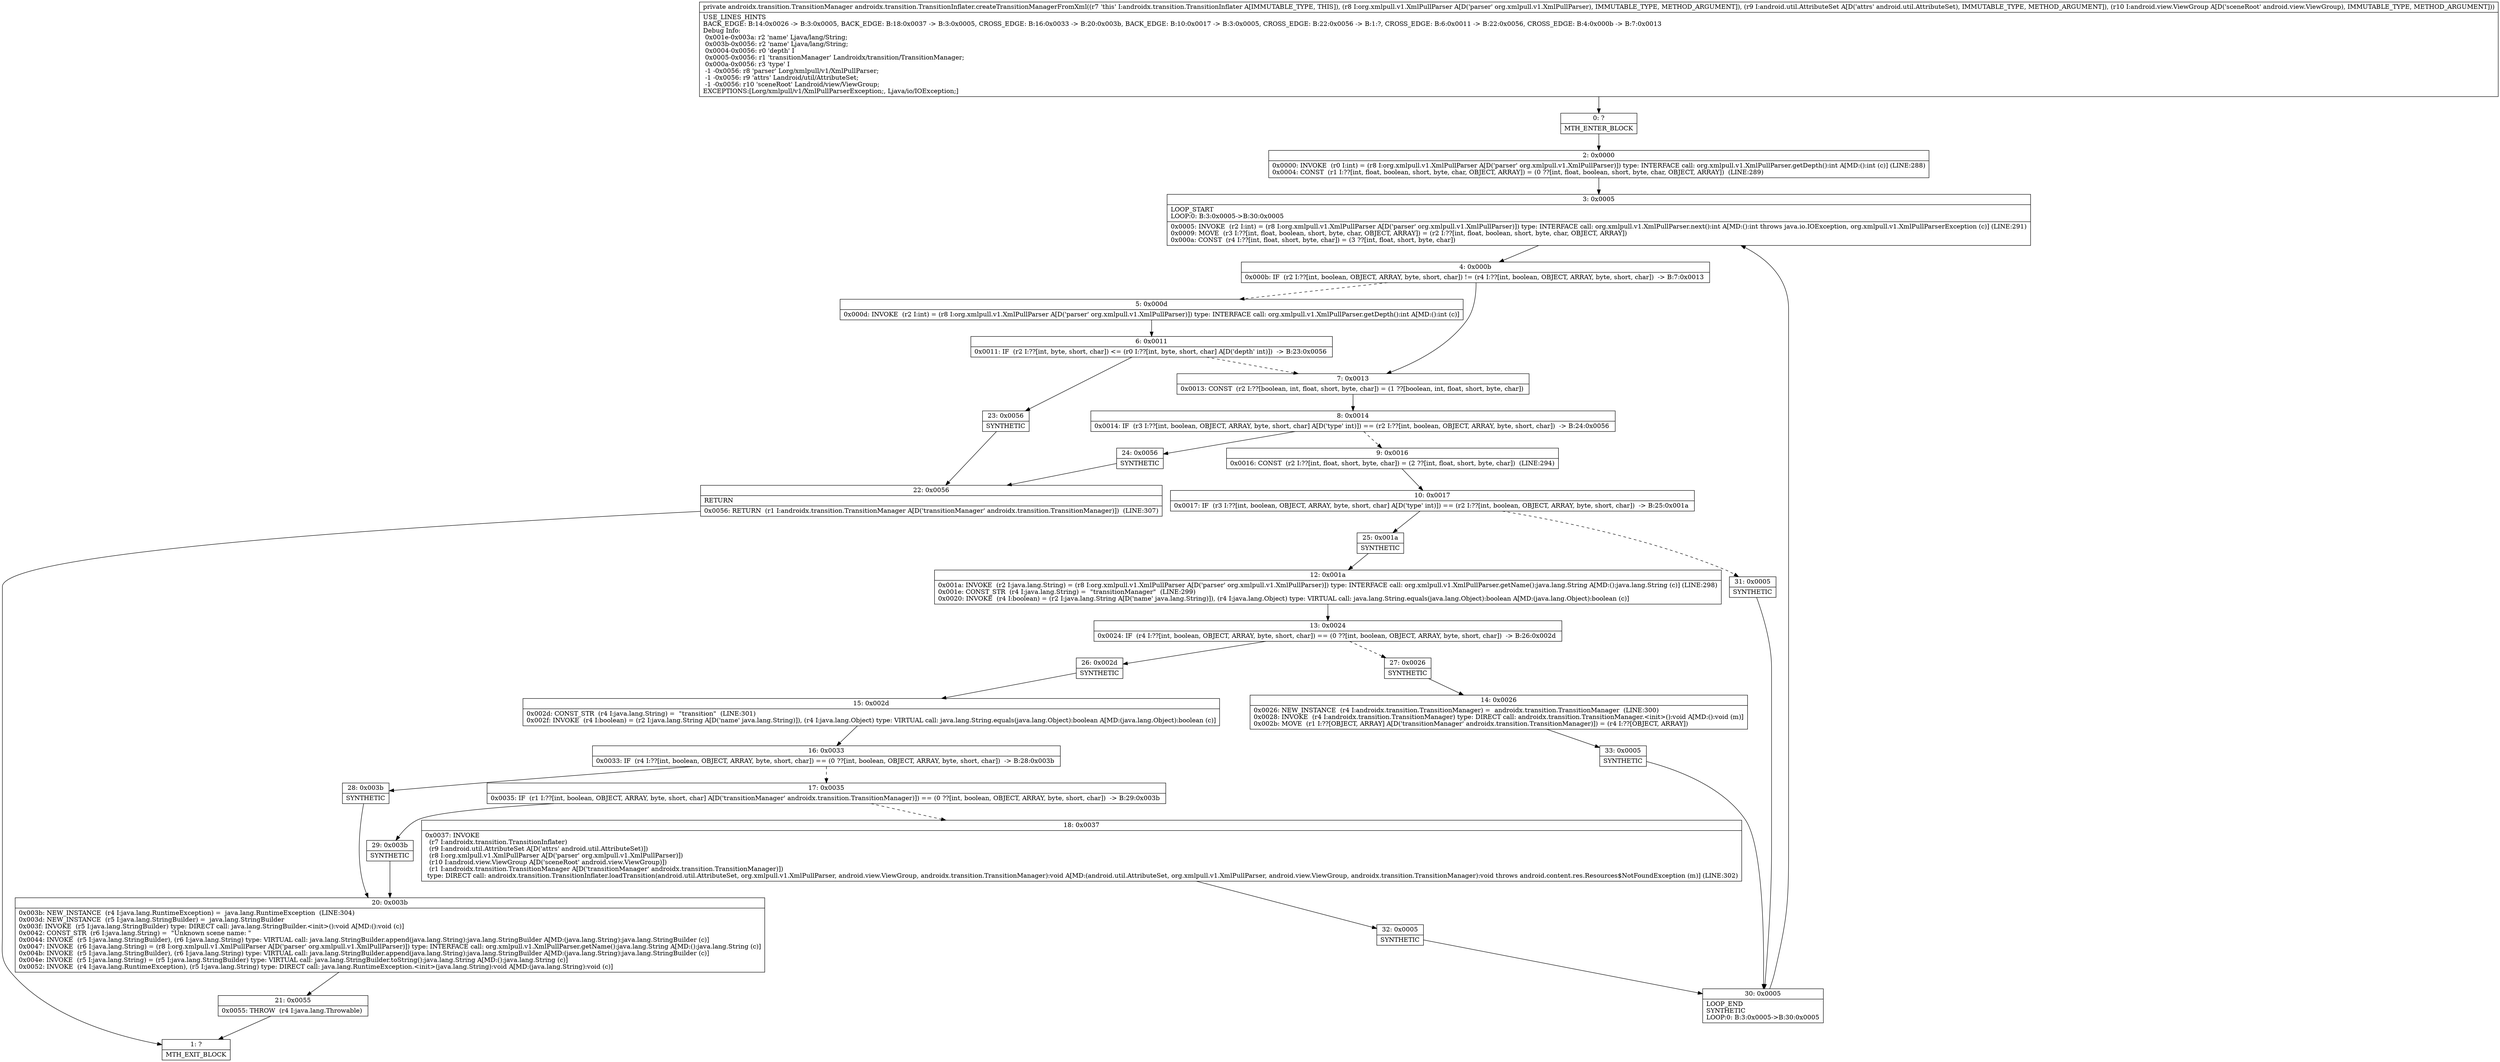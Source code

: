 digraph "CFG forandroidx.transition.TransitionInflater.createTransitionManagerFromXml(Lorg\/xmlpull\/v1\/XmlPullParser;Landroid\/util\/AttributeSet;Landroid\/view\/ViewGroup;)Landroidx\/transition\/TransitionManager;" {
Node_0 [shape=record,label="{0\:\ ?|MTH_ENTER_BLOCK\l}"];
Node_2 [shape=record,label="{2\:\ 0x0000|0x0000: INVOKE  (r0 I:int) = (r8 I:org.xmlpull.v1.XmlPullParser A[D('parser' org.xmlpull.v1.XmlPullParser)]) type: INTERFACE call: org.xmlpull.v1.XmlPullParser.getDepth():int A[MD:():int (c)] (LINE:288)\l0x0004: CONST  (r1 I:??[int, float, boolean, short, byte, char, OBJECT, ARRAY]) = (0 ??[int, float, boolean, short, byte, char, OBJECT, ARRAY])  (LINE:289)\l}"];
Node_3 [shape=record,label="{3\:\ 0x0005|LOOP_START\lLOOP:0: B:3:0x0005\-\>B:30:0x0005\l|0x0005: INVOKE  (r2 I:int) = (r8 I:org.xmlpull.v1.XmlPullParser A[D('parser' org.xmlpull.v1.XmlPullParser)]) type: INTERFACE call: org.xmlpull.v1.XmlPullParser.next():int A[MD:():int throws java.io.IOException, org.xmlpull.v1.XmlPullParserException (c)] (LINE:291)\l0x0009: MOVE  (r3 I:??[int, float, boolean, short, byte, char, OBJECT, ARRAY]) = (r2 I:??[int, float, boolean, short, byte, char, OBJECT, ARRAY]) \l0x000a: CONST  (r4 I:??[int, float, short, byte, char]) = (3 ??[int, float, short, byte, char]) \l}"];
Node_4 [shape=record,label="{4\:\ 0x000b|0x000b: IF  (r2 I:??[int, boolean, OBJECT, ARRAY, byte, short, char]) != (r4 I:??[int, boolean, OBJECT, ARRAY, byte, short, char])  \-\> B:7:0x0013 \l}"];
Node_5 [shape=record,label="{5\:\ 0x000d|0x000d: INVOKE  (r2 I:int) = (r8 I:org.xmlpull.v1.XmlPullParser A[D('parser' org.xmlpull.v1.XmlPullParser)]) type: INTERFACE call: org.xmlpull.v1.XmlPullParser.getDepth():int A[MD:():int (c)]\l}"];
Node_6 [shape=record,label="{6\:\ 0x0011|0x0011: IF  (r2 I:??[int, byte, short, char]) \<= (r0 I:??[int, byte, short, char] A[D('depth' int)])  \-\> B:23:0x0056 \l}"];
Node_23 [shape=record,label="{23\:\ 0x0056|SYNTHETIC\l}"];
Node_22 [shape=record,label="{22\:\ 0x0056|RETURN\l|0x0056: RETURN  (r1 I:androidx.transition.TransitionManager A[D('transitionManager' androidx.transition.TransitionManager)])  (LINE:307)\l}"];
Node_1 [shape=record,label="{1\:\ ?|MTH_EXIT_BLOCK\l}"];
Node_7 [shape=record,label="{7\:\ 0x0013|0x0013: CONST  (r2 I:??[boolean, int, float, short, byte, char]) = (1 ??[boolean, int, float, short, byte, char]) \l}"];
Node_8 [shape=record,label="{8\:\ 0x0014|0x0014: IF  (r3 I:??[int, boolean, OBJECT, ARRAY, byte, short, char] A[D('type' int)]) == (r2 I:??[int, boolean, OBJECT, ARRAY, byte, short, char])  \-\> B:24:0x0056 \l}"];
Node_9 [shape=record,label="{9\:\ 0x0016|0x0016: CONST  (r2 I:??[int, float, short, byte, char]) = (2 ??[int, float, short, byte, char])  (LINE:294)\l}"];
Node_10 [shape=record,label="{10\:\ 0x0017|0x0017: IF  (r3 I:??[int, boolean, OBJECT, ARRAY, byte, short, char] A[D('type' int)]) == (r2 I:??[int, boolean, OBJECT, ARRAY, byte, short, char])  \-\> B:25:0x001a \l}"];
Node_25 [shape=record,label="{25\:\ 0x001a|SYNTHETIC\l}"];
Node_12 [shape=record,label="{12\:\ 0x001a|0x001a: INVOKE  (r2 I:java.lang.String) = (r8 I:org.xmlpull.v1.XmlPullParser A[D('parser' org.xmlpull.v1.XmlPullParser)]) type: INTERFACE call: org.xmlpull.v1.XmlPullParser.getName():java.lang.String A[MD:():java.lang.String (c)] (LINE:298)\l0x001e: CONST_STR  (r4 I:java.lang.String) =  \"transitionManager\"  (LINE:299)\l0x0020: INVOKE  (r4 I:boolean) = (r2 I:java.lang.String A[D('name' java.lang.String)]), (r4 I:java.lang.Object) type: VIRTUAL call: java.lang.String.equals(java.lang.Object):boolean A[MD:(java.lang.Object):boolean (c)]\l}"];
Node_13 [shape=record,label="{13\:\ 0x0024|0x0024: IF  (r4 I:??[int, boolean, OBJECT, ARRAY, byte, short, char]) == (0 ??[int, boolean, OBJECT, ARRAY, byte, short, char])  \-\> B:26:0x002d \l}"];
Node_26 [shape=record,label="{26\:\ 0x002d|SYNTHETIC\l}"];
Node_15 [shape=record,label="{15\:\ 0x002d|0x002d: CONST_STR  (r4 I:java.lang.String) =  \"transition\"  (LINE:301)\l0x002f: INVOKE  (r4 I:boolean) = (r2 I:java.lang.String A[D('name' java.lang.String)]), (r4 I:java.lang.Object) type: VIRTUAL call: java.lang.String.equals(java.lang.Object):boolean A[MD:(java.lang.Object):boolean (c)]\l}"];
Node_16 [shape=record,label="{16\:\ 0x0033|0x0033: IF  (r4 I:??[int, boolean, OBJECT, ARRAY, byte, short, char]) == (0 ??[int, boolean, OBJECT, ARRAY, byte, short, char])  \-\> B:28:0x003b \l}"];
Node_17 [shape=record,label="{17\:\ 0x0035|0x0035: IF  (r1 I:??[int, boolean, OBJECT, ARRAY, byte, short, char] A[D('transitionManager' androidx.transition.TransitionManager)]) == (0 ??[int, boolean, OBJECT, ARRAY, byte, short, char])  \-\> B:29:0x003b \l}"];
Node_18 [shape=record,label="{18\:\ 0x0037|0x0037: INVOKE  \l  (r7 I:androidx.transition.TransitionInflater)\l  (r9 I:android.util.AttributeSet A[D('attrs' android.util.AttributeSet)])\l  (r8 I:org.xmlpull.v1.XmlPullParser A[D('parser' org.xmlpull.v1.XmlPullParser)])\l  (r10 I:android.view.ViewGroup A[D('sceneRoot' android.view.ViewGroup)])\l  (r1 I:androidx.transition.TransitionManager A[D('transitionManager' androidx.transition.TransitionManager)])\l type: DIRECT call: androidx.transition.TransitionInflater.loadTransition(android.util.AttributeSet, org.xmlpull.v1.XmlPullParser, android.view.ViewGroup, androidx.transition.TransitionManager):void A[MD:(android.util.AttributeSet, org.xmlpull.v1.XmlPullParser, android.view.ViewGroup, androidx.transition.TransitionManager):void throws android.content.res.Resources$NotFoundException (m)] (LINE:302)\l}"];
Node_32 [shape=record,label="{32\:\ 0x0005|SYNTHETIC\l}"];
Node_30 [shape=record,label="{30\:\ 0x0005|LOOP_END\lSYNTHETIC\lLOOP:0: B:3:0x0005\-\>B:30:0x0005\l}"];
Node_29 [shape=record,label="{29\:\ 0x003b|SYNTHETIC\l}"];
Node_20 [shape=record,label="{20\:\ 0x003b|0x003b: NEW_INSTANCE  (r4 I:java.lang.RuntimeException) =  java.lang.RuntimeException  (LINE:304)\l0x003d: NEW_INSTANCE  (r5 I:java.lang.StringBuilder) =  java.lang.StringBuilder \l0x003f: INVOKE  (r5 I:java.lang.StringBuilder) type: DIRECT call: java.lang.StringBuilder.\<init\>():void A[MD:():void (c)]\l0x0042: CONST_STR  (r6 I:java.lang.String) =  \"Unknown scene name: \" \l0x0044: INVOKE  (r5 I:java.lang.StringBuilder), (r6 I:java.lang.String) type: VIRTUAL call: java.lang.StringBuilder.append(java.lang.String):java.lang.StringBuilder A[MD:(java.lang.String):java.lang.StringBuilder (c)]\l0x0047: INVOKE  (r6 I:java.lang.String) = (r8 I:org.xmlpull.v1.XmlPullParser A[D('parser' org.xmlpull.v1.XmlPullParser)]) type: INTERFACE call: org.xmlpull.v1.XmlPullParser.getName():java.lang.String A[MD:():java.lang.String (c)]\l0x004b: INVOKE  (r5 I:java.lang.StringBuilder), (r6 I:java.lang.String) type: VIRTUAL call: java.lang.StringBuilder.append(java.lang.String):java.lang.StringBuilder A[MD:(java.lang.String):java.lang.StringBuilder (c)]\l0x004e: INVOKE  (r5 I:java.lang.String) = (r5 I:java.lang.StringBuilder) type: VIRTUAL call: java.lang.StringBuilder.toString():java.lang.String A[MD:():java.lang.String (c)]\l0x0052: INVOKE  (r4 I:java.lang.RuntimeException), (r5 I:java.lang.String) type: DIRECT call: java.lang.RuntimeException.\<init\>(java.lang.String):void A[MD:(java.lang.String):void (c)]\l}"];
Node_21 [shape=record,label="{21\:\ 0x0055|0x0055: THROW  (r4 I:java.lang.Throwable) \l}"];
Node_28 [shape=record,label="{28\:\ 0x003b|SYNTHETIC\l}"];
Node_27 [shape=record,label="{27\:\ 0x0026|SYNTHETIC\l}"];
Node_14 [shape=record,label="{14\:\ 0x0026|0x0026: NEW_INSTANCE  (r4 I:androidx.transition.TransitionManager) =  androidx.transition.TransitionManager  (LINE:300)\l0x0028: INVOKE  (r4 I:androidx.transition.TransitionManager) type: DIRECT call: androidx.transition.TransitionManager.\<init\>():void A[MD:():void (m)]\l0x002b: MOVE  (r1 I:??[OBJECT, ARRAY] A[D('transitionManager' androidx.transition.TransitionManager)]) = (r4 I:??[OBJECT, ARRAY]) \l}"];
Node_33 [shape=record,label="{33\:\ 0x0005|SYNTHETIC\l}"];
Node_31 [shape=record,label="{31\:\ 0x0005|SYNTHETIC\l}"];
Node_24 [shape=record,label="{24\:\ 0x0056|SYNTHETIC\l}"];
MethodNode[shape=record,label="{private androidx.transition.TransitionManager androidx.transition.TransitionInflater.createTransitionManagerFromXml((r7 'this' I:androidx.transition.TransitionInflater A[IMMUTABLE_TYPE, THIS]), (r8 I:org.xmlpull.v1.XmlPullParser A[D('parser' org.xmlpull.v1.XmlPullParser), IMMUTABLE_TYPE, METHOD_ARGUMENT]), (r9 I:android.util.AttributeSet A[D('attrs' android.util.AttributeSet), IMMUTABLE_TYPE, METHOD_ARGUMENT]), (r10 I:android.view.ViewGroup A[D('sceneRoot' android.view.ViewGroup), IMMUTABLE_TYPE, METHOD_ARGUMENT]))  | USE_LINES_HINTS\lBACK_EDGE: B:14:0x0026 \-\> B:3:0x0005, BACK_EDGE: B:18:0x0037 \-\> B:3:0x0005, CROSS_EDGE: B:16:0x0033 \-\> B:20:0x003b, BACK_EDGE: B:10:0x0017 \-\> B:3:0x0005, CROSS_EDGE: B:22:0x0056 \-\> B:1:?, CROSS_EDGE: B:6:0x0011 \-\> B:22:0x0056, CROSS_EDGE: B:4:0x000b \-\> B:7:0x0013\lDebug Info:\l  0x001e\-0x003a: r2 'name' Ljava\/lang\/String;\l  0x003b\-0x0056: r2 'name' Ljava\/lang\/String;\l  0x0004\-0x0056: r0 'depth' I\l  0x0005\-0x0056: r1 'transitionManager' Landroidx\/transition\/TransitionManager;\l  0x000a\-0x0056: r3 'type' I\l  \-1 \-0x0056: r8 'parser' Lorg\/xmlpull\/v1\/XmlPullParser;\l  \-1 \-0x0056: r9 'attrs' Landroid\/util\/AttributeSet;\l  \-1 \-0x0056: r10 'sceneRoot' Landroid\/view\/ViewGroup;\lEXCEPTIONS:[Lorg\/xmlpull\/v1\/XmlPullParserException;, Ljava\/io\/IOException;]\l}"];
MethodNode -> Node_0;Node_0 -> Node_2;
Node_2 -> Node_3;
Node_3 -> Node_4;
Node_4 -> Node_5[style=dashed];
Node_4 -> Node_7;
Node_5 -> Node_6;
Node_6 -> Node_7[style=dashed];
Node_6 -> Node_23;
Node_23 -> Node_22;
Node_22 -> Node_1;
Node_7 -> Node_8;
Node_8 -> Node_9[style=dashed];
Node_8 -> Node_24;
Node_9 -> Node_10;
Node_10 -> Node_25;
Node_10 -> Node_31[style=dashed];
Node_25 -> Node_12;
Node_12 -> Node_13;
Node_13 -> Node_26;
Node_13 -> Node_27[style=dashed];
Node_26 -> Node_15;
Node_15 -> Node_16;
Node_16 -> Node_17[style=dashed];
Node_16 -> Node_28;
Node_17 -> Node_18[style=dashed];
Node_17 -> Node_29;
Node_18 -> Node_32;
Node_32 -> Node_30;
Node_30 -> Node_3;
Node_29 -> Node_20;
Node_20 -> Node_21;
Node_21 -> Node_1;
Node_28 -> Node_20;
Node_27 -> Node_14;
Node_14 -> Node_33;
Node_33 -> Node_30;
Node_31 -> Node_30;
Node_24 -> Node_22;
}

